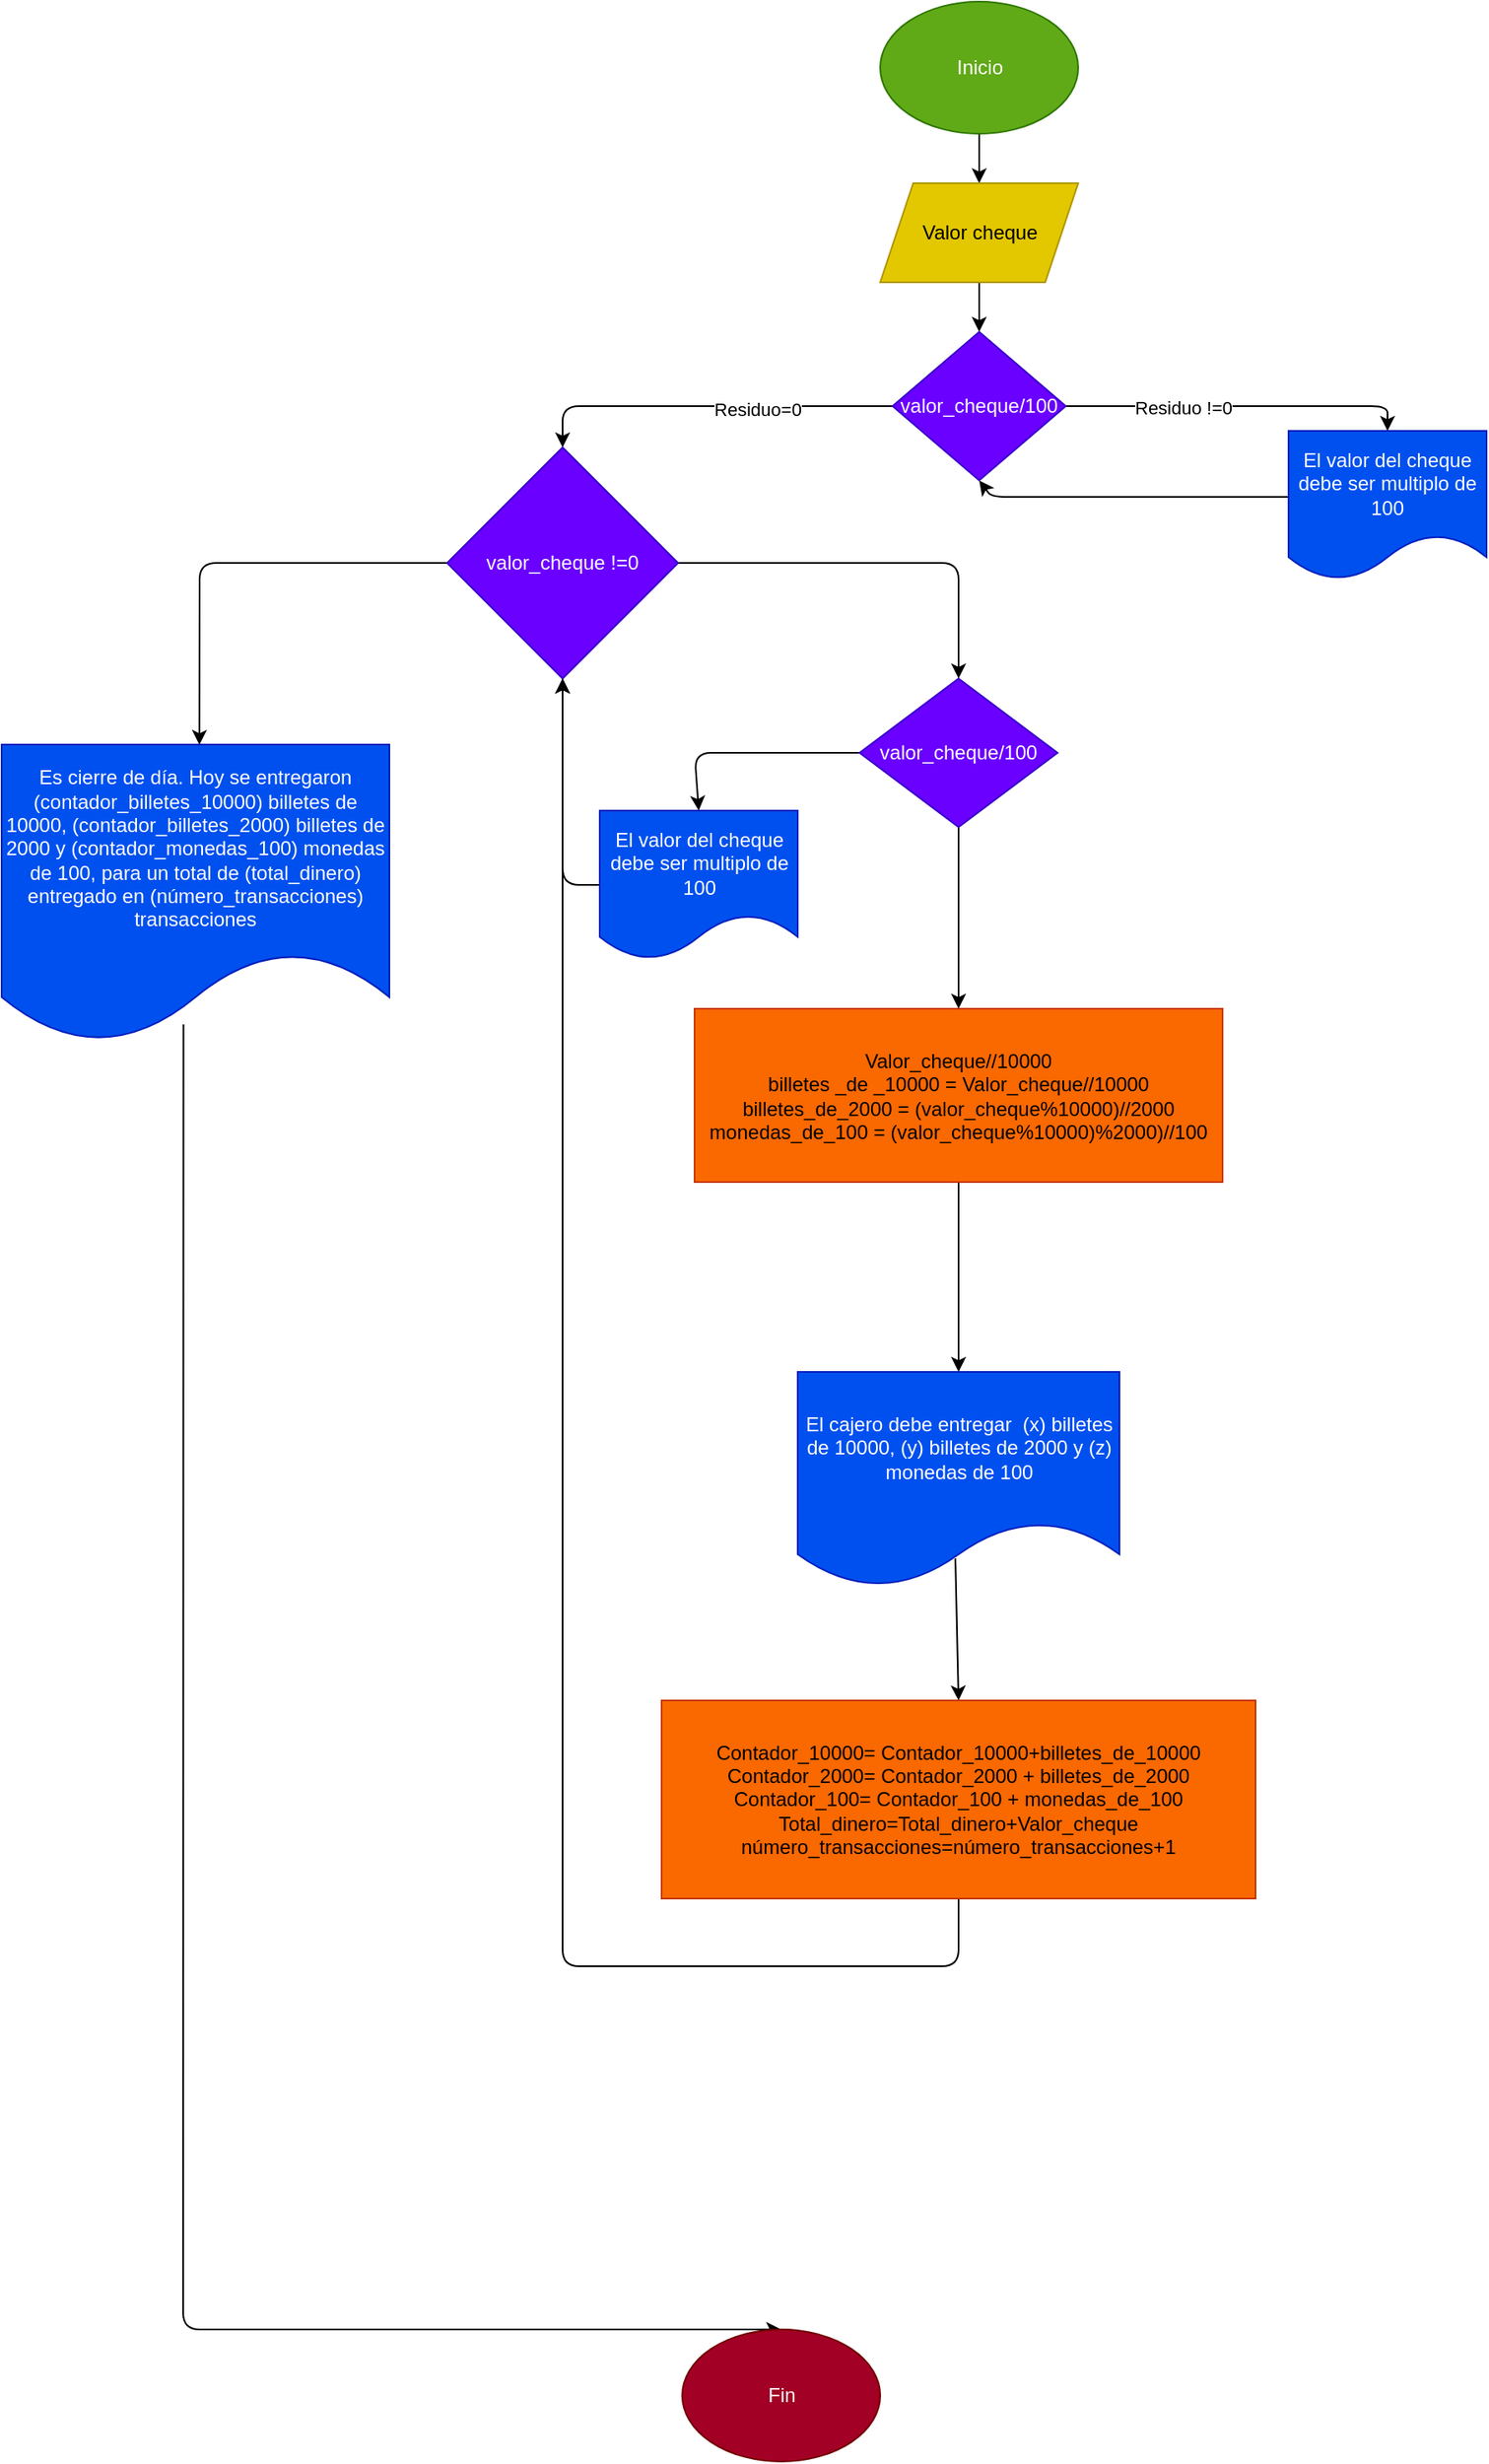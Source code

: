 <mxfile>
    <diagram id="tTetpN0Oh3tOEN_fCne6" name="Page-1">
        <mxGraphModel dx="2452" dy="1023" grid="1" gridSize="10" guides="1" tooltips="1" connect="1" arrows="1" fold="1" page="1" pageScale="1" pageWidth="827" pageHeight="1169" math="0" shadow="0">
            <root>
                <mxCell id="0"/>
                <mxCell id="1" parent="0"/>
                <mxCell id="5" value="" style="edgeStyle=none;html=1;" edge="1" parent="1" source="3" target="29">
                    <mxGeometry relative="1" as="geometry">
                        <mxPoint x="340" y="130" as="targetPoint"/>
                    </mxGeometry>
                </mxCell>
                <mxCell id="3" value="Inicio" style="ellipse;whiteSpace=wrap;html=1;fillColor=#60a917;fontColor=#ffffff;strokeColor=#2D7600;" vertex="1" parent="1">
                    <mxGeometry x="272.5" y="20" width="120" height="80" as="geometry"/>
                </mxCell>
                <mxCell id="7" style="edgeStyle=none;html=1;exitX=1;exitY=0.5;exitDx=0;exitDy=0;entryX=0.5;entryY=0;entryDx=0;entryDy=0;" edge="1" parent="1" source="28" target="6">
                    <mxGeometry relative="1" as="geometry">
                        <mxPoint x="390" y="160" as="sourcePoint"/>
                        <mxPoint x="520" y="320" as="targetPoint"/>
                        <Array as="points">
                            <mxPoint x="580" y="265"/>
                        </Array>
                    </mxGeometry>
                </mxCell>
                <mxCell id="8" value="Residuo !=0" style="edgeLabel;html=1;align=center;verticalAlign=middle;resizable=0;points=[];" vertex="1" connectable="0" parent="7">
                    <mxGeometry x="-0.324" y="-1" relative="1" as="geometry">
                        <mxPoint as="offset"/>
                    </mxGeometry>
                </mxCell>
                <mxCell id="12" style="edgeStyle=none;html=1;exitX=0;exitY=0.5;exitDx=0;exitDy=0;entryX=0.5;entryY=0;entryDx=0;entryDy=0;" edge="1" parent="1" source="28" target="11">
                    <mxGeometry relative="1" as="geometry">
                        <mxPoint x="290" y="160" as="sourcePoint"/>
                        <mxPoint x="80" y="280" as="targetPoint"/>
                        <Array as="points">
                            <mxPoint x="80" y="265"/>
                        </Array>
                    </mxGeometry>
                </mxCell>
                <mxCell id="31" value="Residuo=0" style="edgeLabel;html=1;align=center;verticalAlign=middle;resizable=0;points=[];" vertex="1" connectable="0" parent="12">
                    <mxGeometry x="-0.266" y="2" relative="1" as="geometry">
                        <mxPoint as="offset"/>
                    </mxGeometry>
                </mxCell>
                <mxCell id="10" style="edgeStyle=none;html=1;exitX=0.003;exitY=0.444;exitDx=0;exitDy=0;entryX=0.5;entryY=1;entryDx=0;entryDy=0;exitPerimeter=0;entryPerimeter=0;" edge="1" parent="1" source="6" target="28">
                    <mxGeometry relative="1" as="geometry">
                        <mxPoint x="340" y="190" as="targetPoint"/>
                        <Array as="points">
                            <mxPoint x="340" y="320"/>
                        </Array>
                    </mxGeometry>
                </mxCell>
                <mxCell id="6" value="El valor del cheque debe ser multiplo de 100" style="shape=document;whiteSpace=wrap;html=1;boundedLbl=1;fillColor=#0050ef;fontColor=#ffffff;strokeColor=#001DBC;" vertex="1" parent="1">
                    <mxGeometry x="520" y="280" width="120" height="90" as="geometry"/>
                </mxCell>
                <mxCell id="17" style="edgeStyle=none;html=1;exitX=1;exitY=0.5;exitDx=0;exitDy=0;entryX=0.5;entryY=0;entryDx=0;entryDy=0;" edge="1" parent="1" source="11" target="33">
                    <mxGeometry relative="1" as="geometry">
                        <mxPoint x="320" y="420" as="targetPoint"/>
                        <Array as="points">
                            <mxPoint x="320" y="360"/>
                        </Array>
                    </mxGeometry>
                </mxCell>
                <mxCell id="25" style="edgeStyle=none;html=1;exitX=0;exitY=0.5;exitDx=0;exitDy=0;entryX=0.51;entryY=0.001;entryDx=0;entryDy=0;entryPerimeter=0;" edge="1" parent="1" source="11" target="24">
                    <mxGeometry relative="1" as="geometry">
                        <Array as="points">
                            <mxPoint x="-140" y="360"/>
                        </Array>
                    </mxGeometry>
                </mxCell>
                <mxCell id="11" value="valor_cheque !=0" style="rhombus;whiteSpace=wrap;html=1;fillColor=#6a00ff;fontColor=#ffffff;strokeColor=#3700CC;" vertex="1" parent="1">
                    <mxGeometry x="10" y="290" width="140" height="140" as="geometry"/>
                </mxCell>
                <mxCell id="19" style="edgeStyle=none;html=1;exitX=0.5;exitY=1;exitDx=0;exitDy=0;entryX=0.5;entryY=0;entryDx=0;entryDy=0;" edge="1" parent="1" source="14" target="18">
                    <mxGeometry relative="1" as="geometry"/>
                </mxCell>
                <mxCell id="14" value="Valor_cheque//10000&lt;br&gt;billetes _de _10000 = Valor_cheque//10000&lt;br&gt;billetes_de_2000 = (valor_cheque%10000)//2000&lt;br&gt;monedas_de_100 = (valor_cheque%10000)%2000)//100" style="rounded=0;whiteSpace=wrap;html=1;fillColor=#fa6800;fontColor=#000000;strokeColor=#C73500;" vertex="1" parent="1">
                    <mxGeometry x="160" y="630" width="320" height="105" as="geometry"/>
                </mxCell>
                <mxCell id="22" style="edgeStyle=none;html=1;exitX=0.49;exitY=0.869;exitDx=0;exitDy=0;entryX=0.5;entryY=0;entryDx=0;entryDy=0;exitPerimeter=0;" edge="1" parent="1" source="18" target="21">
                    <mxGeometry relative="1" as="geometry"/>
                </mxCell>
                <mxCell id="18" value="El cajero debe entregar&amp;nbsp; (x) billetes de 10000, (y) billetes de 2000 y (z) monedas de 100" style="shape=document;whiteSpace=wrap;html=1;boundedLbl=1;fillColor=#0050ef;fontColor=#ffffff;strokeColor=#001DBC;" vertex="1" parent="1">
                    <mxGeometry x="222.5" y="850" width="195" height="130" as="geometry"/>
                </mxCell>
                <mxCell id="23" style="edgeStyle=none;html=1;exitX=0.5;exitY=1;exitDx=0;exitDy=0;entryX=0.5;entryY=1;entryDx=0;entryDy=0;" edge="1" parent="1" source="21" target="11">
                    <mxGeometry relative="1" as="geometry">
                        <Array as="points">
                            <mxPoint x="320" y="1210"/>
                            <mxPoint x="160" y="1210"/>
                            <mxPoint x="80" y="1210"/>
                        </Array>
                    </mxGeometry>
                </mxCell>
                <mxCell id="21" value="Contador_10000= Contador_10000+billetes_de_10000&lt;br&gt;Contador_2000= Contador_2000 + billetes_de_2000&lt;br&gt;Contador_100= Contador_100 + monedas_de_100&lt;br&gt;Total_dinero=Total_dinero+Valor_cheque&lt;br&gt;número_transacciones=número_transacciones+1" style="rounded=0;whiteSpace=wrap;html=1;fillColor=#fa6800;fontColor=#000000;strokeColor=#C73500;" vertex="1" parent="1">
                    <mxGeometry x="140" y="1049" width="360" height="120" as="geometry"/>
                </mxCell>
                <mxCell id="27" style="edgeStyle=none;html=1;exitX=0.469;exitY=0.942;exitDx=0;exitDy=0;entryX=0.5;entryY=0;entryDx=0;entryDy=0;exitPerimeter=0;" edge="1" parent="1" source="24" target="26">
                    <mxGeometry relative="1" as="geometry">
                        <Array as="points">
                            <mxPoint x="-150" y="1430"/>
                        </Array>
                    </mxGeometry>
                </mxCell>
                <mxCell id="24" value="Es cierre de día. Hoy se entregaron (contador_billetes_10000) billetes de 10000, (contador_billetes_2000) billetes de 2000 y (contador_monedas_100) monedas de 100, para un total de (total_dinero) entregado en (número_transacciones) transacciones" style="shape=document;whiteSpace=wrap;html=1;boundedLbl=1;fillColor=#0050ef;fontColor=#ffffff;strokeColor=#001DBC;" vertex="1" parent="1">
                    <mxGeometry x="-260" y="470" width="235" height="180" as="geometry"/>
                </mxCell>
                <mxCell id="26" value="Fin" style="ellipse;whiteSpace=wrap;html=1;fillColor=#a20025;fontColor=#ffffff;strokeColor=#6F0000;" vertex="1" parent="1">
                    <mxGeometry x="152.5" y="1430" width="120" height="80" as="geometry"/>
                </mxCell>
                <mxCell id="28" value="valor_cheque/100" style="rhombus;whiteSpace=wrap;html=1;fillColor=#6a00ff;fontColor=#ffffff;strokeColor=#3700CC;" vertex="1" parent="1">
                    <mxGeometry x="280" y="220" width="105" height="90" as="geometry"/>
                </mxCell>
                <mxCell id="30" style="edgeStyle=none;html=1;exitX=0.5;exitY=1;exitDx=0;exitDy=0;entryX=0.5;entryY=0;entryDx=0;entryDy=0;" edge="1" parent="1" source="29" target="28">
                    <mxGeometry relative="1" as="geometry"/>
                </mxCell>
                <mxCell id="29" value="Valor cheque" style="shape=parallelogram;perimeter=parallelogramPerimeter;whiteSpace=wrap;html=1;fixedSize=1;fillColor=#e3c800;fontColor=#000000;strokeColor=#B09500;" vertex="1" parent="1">
                    <mxGeometry x="272.5" y="130" width="120" height="60" as="geometry"/>
                </mxCell>
                <mxCell id="35" style="edgeStyle=none;html=1;exitX=1;exitY=0.5;exitDx=0;exitDy=0;entryX=0.5;entryY=0;entryDx=0;entryDy=0;" edge="1" parent="1" source="33" target="34">
                    <mxGeometry relative="1" as="geometry">
                        <Array as="points">
                            <mxPoint x="160" y="475"/>
                        </Array>
                    </mxGeometry>
                </mxCell>
                <mxCell id="36" value="Residuo !=0" style="edgeLabel;html=1;align=center;verticalAlign=middle;resizable=0;points=[];" vertex="1" connectable="0" parent="35">
                    <mxGeometry x="-0.413" y="1" relative="1" as="geometry">
                        <mxPoint as="offset"/>
                    </mxGeometry>
                </mxCell>
                <mxCell id="37" style="edgeStyle=none;html=1;exitX=0.5;exitY=1;exitDx=0;exitDy=0;entryX=0.5;entryY=0;entryDx=0;entryDy=0;" edge="1" parent="1" source="33" target="14">
                    <mxGeometry relative="1" as="geometry">
                        <Array as="points">
                            <mxPoint x="320" y="570"/>
                        </Array>
                    </mxGeometry>
                </mxCell>
                <mxCell id="33" value="valor_cheque/100" style="rhombus;whiteSpace=wrap;html=1;fillColor=#6a00ff;fontColor=#ffffff;strokeColor=#3700CC;" vertex="1" parent="1">
                    <mxGeometry x="260" y="430" width="120" height="90" as="geometry"/>
                </mxCell>
                <mxCell id="38" style="edgeStyle=none;html=1;exitX=0;exitY=0.5;exitDx=0;exitDy=0;entryX=0.5;entryY=1;entryDx=0;entryDy=0;" edge="1" parent="1" source="34" target="11">
                    <mxGeometry relative="1" as="geometry">
                        <Array as="points">
                            <mxPoint x="80" y="555"/>
                        </Array>
                    </mxGeometry>
                </mxCell>
                <mxCell id="34" value="El valor del cheque debe ser multiplo de 100" style="shape=document;whiteSpace=wrap;html=1;boundedLbl=1;fillColor=#0050ef;fontColor=#ffffff;strokeColor=#001DBC;" vertex="1" parent="1">
                    <mxGeometry x="102.5" y="510" width="120" height="90" as="geometry"/>
                </mxCell>
            </root>
        </mxGraphModel>
    </diagram>
</mxfile>